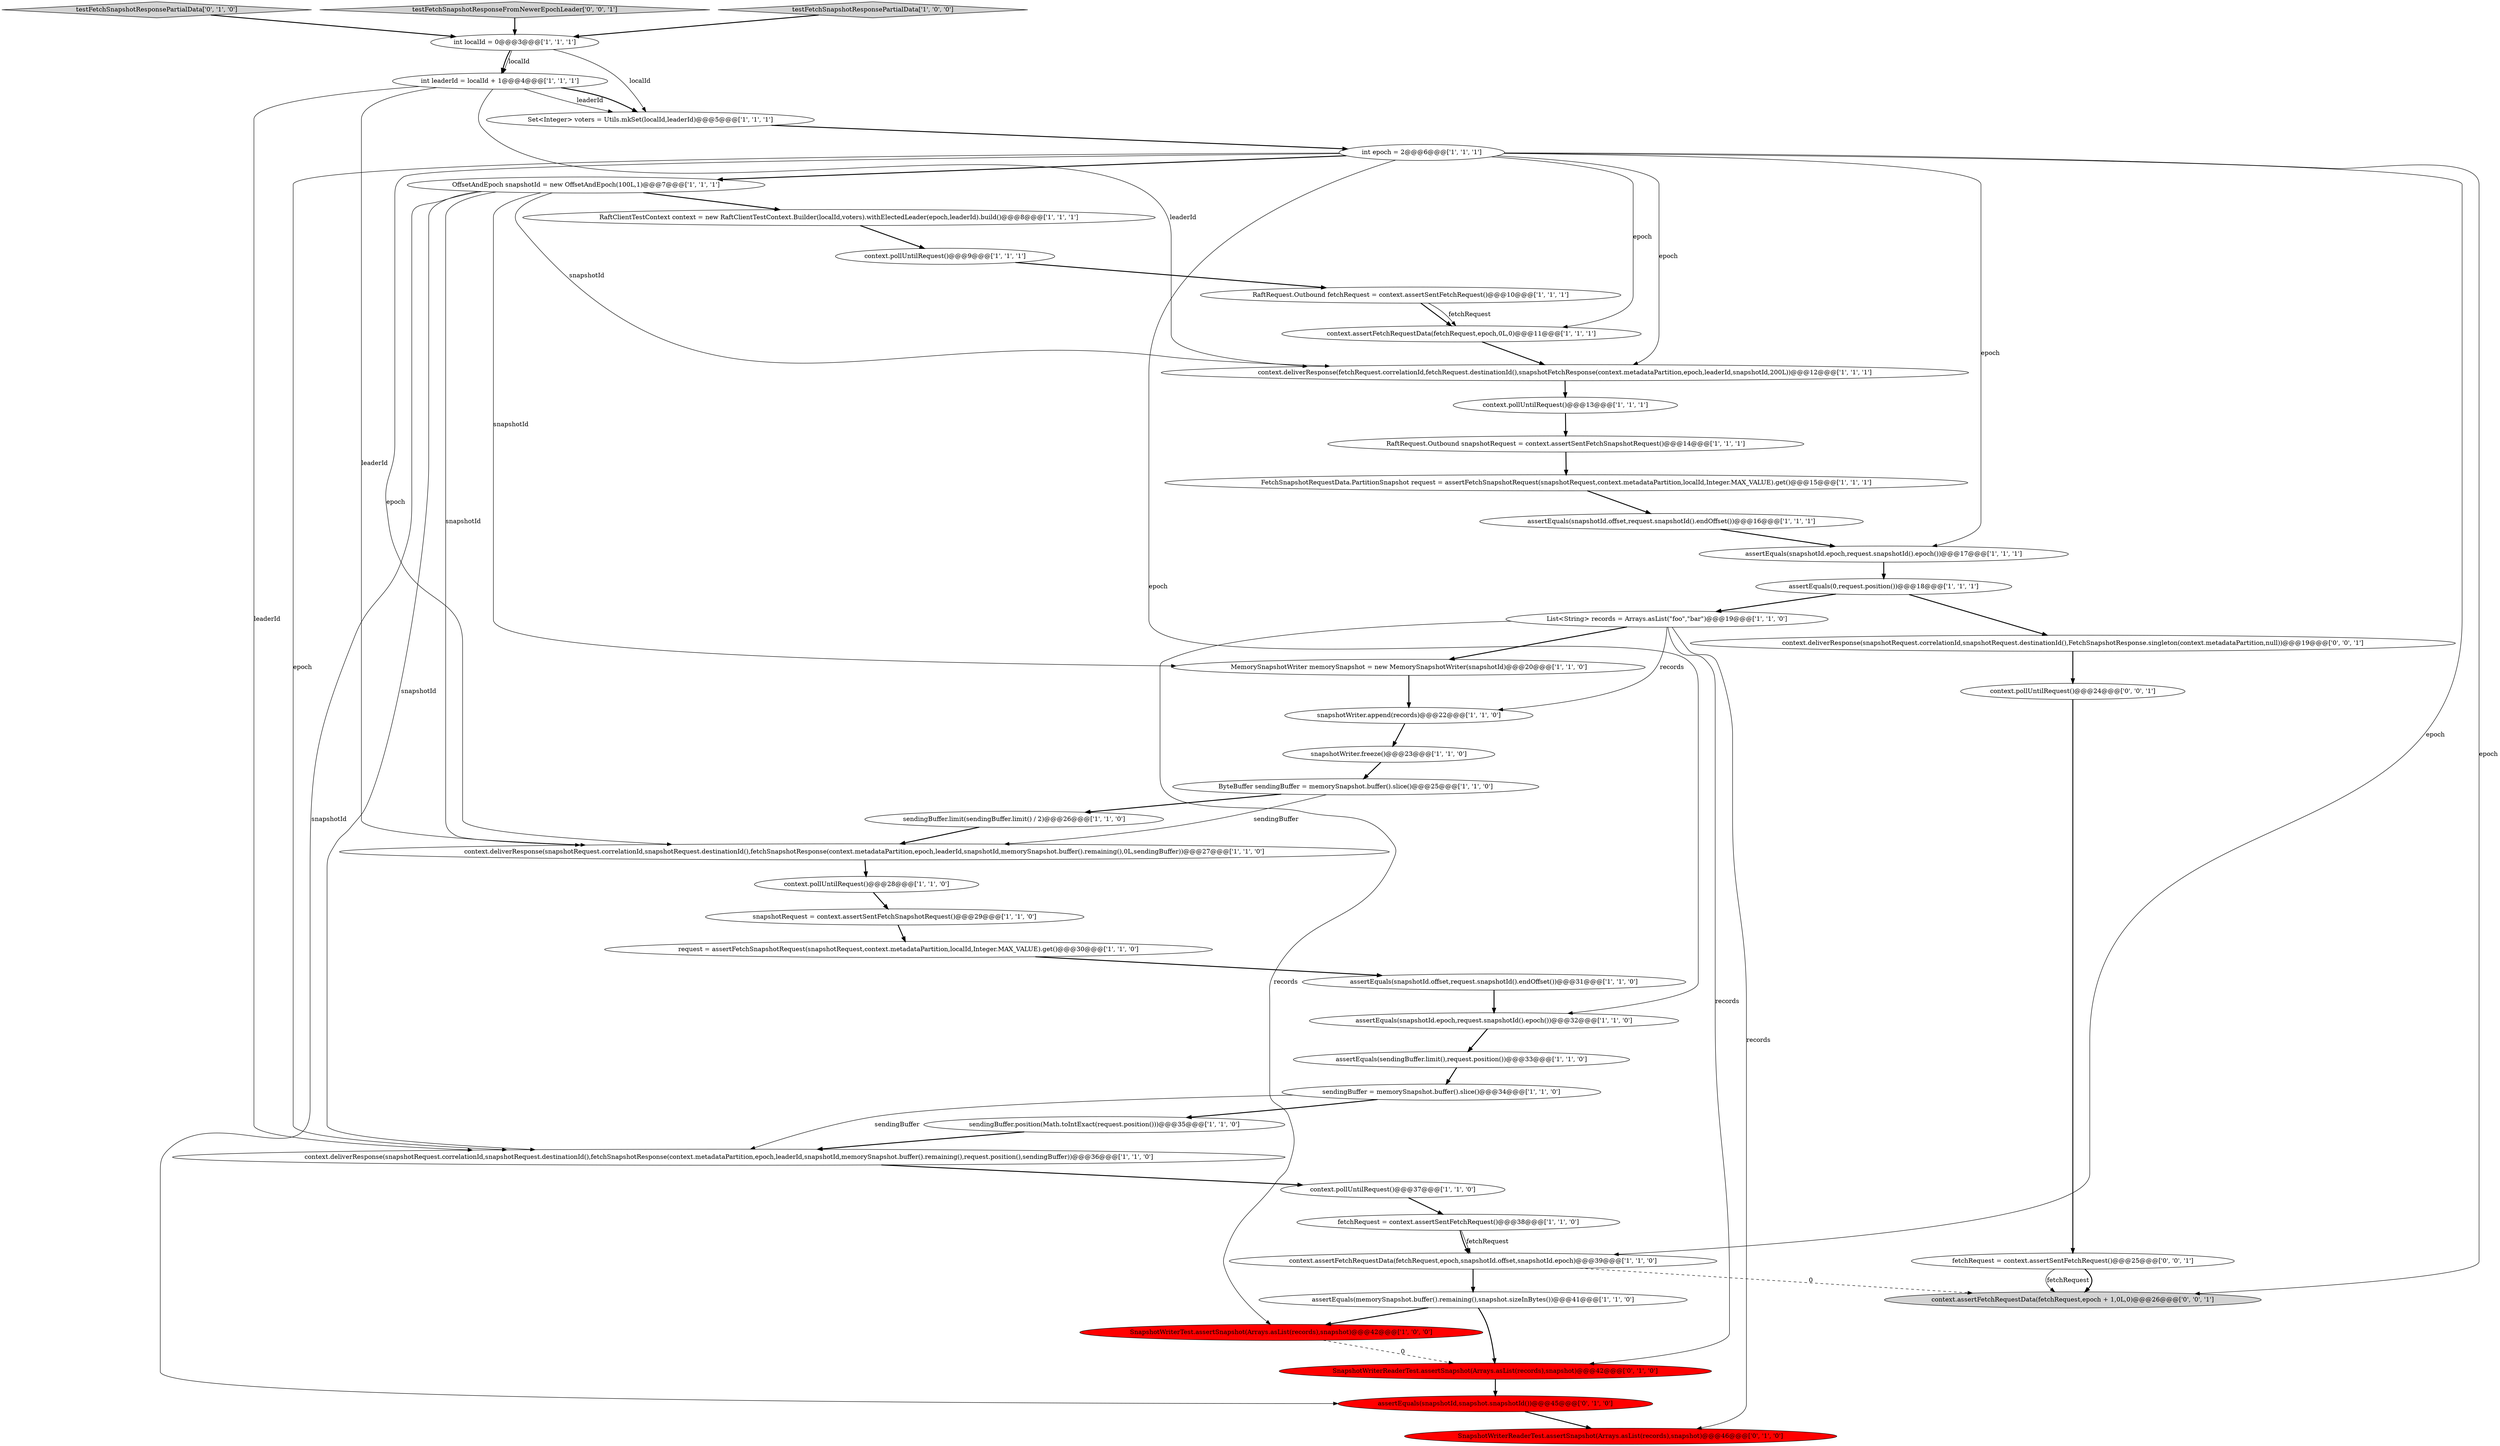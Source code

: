 digraph {
10 [style = filled, label = "snapshotWriter.append(records)@@@22@@@['1', '1', '0']", fillcolor = white, shape = ellipse image = "AAA0AAABBB1BBB"];
38 [style = filled, label = "testFetchSnapshotResponsePartialData['0', '1', '0']", fillcolor = lightgray, shape = diamond image = "AAA0AAABBB2BBB"];
45 [style = filled, label = "context.pollUntilRequest()@@@24@@@['0', '0', '1']", fillcolor = white, shape = ellipse image = "AAA0AAABBB3BBB"];
24 [style = filled, label = "context.assertFetchRequestData(fetchRequest,epoch,0L,0)@@@11@@@['1', '1', '1']", fillcolor = white, shape = ellipse image = "AAA0AAABBB1BBB"];
40 [style = filled, label = "SnapshotWriterReaderTest.assertSnapshot(Arrays.asList(records),snapshot)@@@42@@@['0', '1', '0']", fillcolor = red, shape = ellipse image = "AAA1AAABBB2BBB"];
36 [style = filled, label = "snapshotRequest = context.assertSentFetchSnapshotRequest()@@@29@@@['1', '1', '0']", fillcolor = white, shape = ellipse image = "AAA0AAABBB1BBB"];
26 [style = filled, label = "context.deliverResponse(snapshotRequest.correlationId,snapshotRequest.destinationId(),fetchSnapshotResponse(context.metadataPartition,epoch,leaderId,snapshotId,memorySnapshot.buffer().remaining(),request.position(),sendingBuffer))@@@36@@@['1', '1', '0']", fillcolor = white, shape = ellipse image = "AAA0AAABBB1BBB"];
34 [style = filled, label = "assertEquals(snapshotId.offset,request.snapshotId().endOffset())@@@31@@@['1', '1', '0']", fillcolor = white, shape = ellipse image = "AAA0AAABBB1BBB"];
16 [style = filled, label = "context.pollUntilRequest()@@@37@@@['1', '1', '0']", fillcolor = white, shape = ellipse image = "AAA0AAABBB1BBB"];
1 [style = filled, label = "RaftRequest.Outbound snapshotRequest = context.assertSentFetchSnapshotRequest()@@@14@@@['1', '1', '1']", fillcolor = white, shape = ellipse image = "AAA0AAABBB1BBB"];
11 [style = filled, label = "context.deliverResponse(snapshotRequest.correlationId,snapshotRequest.destinationId(),fetchSnapshotResponse(context.metadataPartition,epoch,leaderId,snapshotId,memorySnapshot.buffer().remaining(),0L,sendingBuffer))@@@27@@@['1', '1', '0']", fillcolor = white, shape = ellipse image = "AAA0AAABBB1BBB"];
5 [style = filled, label = "context.pollUntilRequest()@@@9@@@['1', '1', '1']", fillcolor = white, shape = ellipse image = "AAA0AAABBB1BBB"];
27 [style = filled, label = "snapshotWriter.freeze()@@@23@@@['1', '1', '0']", fillcolor = white, shape = ellipse image = "AAA0AAABBB1BBB"];
44 [style = filled, label = "testFetchSnapshotResponseFromNewerEpochLeader['0', '0', '1']", fillcolor = lightgray, shape = diamond image = "AAA0AAABBB3BBB"];
4 [style = filled, label = "assertEquals(sendingBuffer.limit(),request.position())@@@33@@@['1', '1', '0']", fillcolor = white, shape = ellipse image = "AAA0AAABBB1BBB"];
9 [style = filled, label = "context.deliverResponse(fetchRequest.correlationId,fetchRequest.destinationId(),snapshotFetchResponse(context.metadataPartition,epoch,leaderId,snapshotId,200L))@@@12@@@['1', '1', '1']", fillcolor = white, shape = ellipse image = "AAA0AAABBB1BBB"];
18 [style = filled, label = "fetchRequest = context.assertSentFetchRequest()@@@38@@@['1', '1', '0']", fillcolor = white, shape = ellipse image = "AAA0AAABBB1BBB"];
37 [style = filled, label = "int leaderId = localId + 1@@@4@@@['1', '1', '1']", fillcolor = white, shape = ellipse image = "AAA0AAABBB1BBB"];
15 [style = filled, label = "List<String> records = Arrays.asList(\"foo\",\"bar\")@@@19@@@['1', '1', '0']", fillcolor = white, shape = ellipse image = "AAA0AAABBB1BBB"];
23 [style = filled, label = "OffsetAndEpoch snapshotId = new OffsetAndEpoch(100L,1)@@@7@@@['1', '1', '1']", fillcolor = white, shape = ellipse image = "AAA0AAABBB1BBB"];
29 [style = filled, label = "sendingBuffer.limit(sendingBuffer.limit() / 2)@@@26@@@['1', '1', '0']", fillcolor = white, shape = ellipse image = "AAA0AAABBB1BBB"];
21 [style = filled, label = "assertEquals(snapshotId.offset,request.snapshotId().endOffset())@@@16@@@['1', '1', '1']", fillcolor = white, shape = ellipse image = "AAA0AAABBB1BBB"];
7 [style = filled, label = "context.pollUntilRequest()@@@28@@@['1', '1', '0']", fillcolor = white, shape = ellipse image = "AAA0AAABBB1BBB"];
35 [style = filled, label = "assertEquals(snapshotId.epoch,request.snapshotId().epoch())@@@17@@@['1', '1', '1']", fillcolor = white, shape = ellipse image = "AAA0AAABBB1BBB"];
8 [style = filled, label = "ByteBuffer sendingBuffer = memorySnapshot.buffer().slice()@@@25@@@['1', '1', '0']", fillcolor = white, shape = ellipse image = "AAA0AAABBB1BBB"];
22 [style = filled, label = "testFetchSnapshotResponsePartialData['1', '0', '0']", fillcolor = lightgray, shape = diamond image = "AAA0AAABBB1BBB"];
25 [style = filled, label = "sendingBuffer = memorySnapshot.buffer().slice()@@@34@@@['1', '1', '0']", fillcolor = white, shape = ellipse image = "AAA0AAABBB1BBB"];
12 [style = filled, label = "assertEquals(snapshotId.epoch,request.snapshotId().epoch())@@@32@@@['1', '1', '0']", fillcolor = white, shape = ellipse image = "AAA0AAABBB1BBB"];
28 [style = filled, label = "assertEquals(0,request.position())@@@18@@@['1', '1', '1']", fillcolor = white, shape = ellipse image = "AAA0AAABBB1BBB"];
17 [style = filled, label = "FetchSnapshotRequestData.PartitionSnapshot request = assertFetchSnapshotRequest(snapshotRequest,context.metadataPartition,localId,Integer.MAX_VALUE).get()@@@15@@@['1', '1', '1']", fillcolor = white, shape = ellipse image = "AAA0AAABBB1BBB"];
13 [style = filled, label = "int epoch = 2@@@6@@@['1', '1', '1']", fillcolor = white, shape = ellipse image = "AAA0AAABBB1BBB"];
19 [style = filled, label = "RaftRequest.Outbound fetchRequest = context.assertSentFetchRequest()@@@10@@@['1', '1', '1']", fillcolor = white, shape = ellipse image = "AAA0AAABBB1BBB"];
41 [style = filled, label = "SnapshotWriterReaderTest.assertSnapshot(Arrays.asList(records),snapshot)@@@46@@@['0', '1', '0']", fillcolor = red, shape = ellipse image = "AAA1AAABBB2BBB"];
14 [style = filled, label = "context.pollUntilRequest()@@@13@@@['1', '1', '1']", fillcolor = white, shape = ellipse image = "AAA0AAABBB1BBB"];
20 [style = filled, label = "sendingBuffer.position(Math.toIntExact(request.position()))@@@35@@@['1', '1', '0']", fillcolor = white, shape = ellipse image = "AAA0AAABBB1BBB"];
32 [style = filled, label = "SnapshotWriterTest.assertSnapshot(Arrays.asList(records),snapshot)@@@42@@@['1', '0', '0']", fillcolor = red, shape = ellipse image = "AAA1AAABBB1BBB"];
43 [style = filled, label = "context.deliverResponse(snapshotRequest.correlationId,snapshotRequest.destinationId(),FetchSnapshotResponse.singleton(context.metadataPartition,null))@@@19@@@['0', '0', '1']", fillcolor = white, shape = ellipse image = "AAA0AAABBB3BBB"];
6 [style = filled, label = "assertEquals(memorySnapshot.buffer().remaining(),snapshot.sizeInBytes())@@@41@@@['1', '1', '0']", fillcolor = white, shape = ellipse image = "AAA0AAABBB1BBB"];
42 [style = filled, label = "fetchRequest = context.assertSentFetchRequest()@@@25@@@['0', '0', '1']", fillcolor = white, shape = ellipse image = "AAA0AAABBB3BBB"];
33 [style = filled, label = "request = assertFetchSnapshotRequest(snapshotRequest,context.metadataPartition,localId,Integer.MAX_VALUE).get()@@@30@@@['1', '1', '0']", fillcolor = white, shape = ellipse image = "AAA0AAABBB1BBB"];
3 [style = filled, label = "int localId = 0@@@3@@@['1', '1', '1']", fillcolor = white, shape = ellipse image = "AAA0AAABBB1BBB"];
0 [style = filled, label = "Set<Integer> voters = Utils.mkSet(localId,leaderId)@@@5@@@['1', '1', '1']", fillcolor = white, shape = ellipse image = "AAA0AAABBB1BBB"];
30 [style = filled, label = "context.assertFetchRequestData(fetchRequest,epoch,snapshotId.offset,snapshotId.epoch)@@@39@@@['1', '1', '0']", fillcolor = white, shape = ellipse image = "AAA0AAABBB1BBB"];
39 [style = filled, label = "assertEquals(snapshotId,snapshot.snapshotId())@@@45@@@['0', '1', '0']", fillcolor = red, shape = ellipse image = "AAA1AAABBB2BBB"];
2 [style = filled, label = "MemorySnapshotWriter memorySnapshot = new MemorySnapshotWriter(snapshotId)@@@20@@@['1', '1', '0']", fillcolor = white, shape = ellipse image = "AAA0AAABBB1BBB"];
31 [style = filled, label = "RaftClientTestContext context = new RaftClientTestContext.Builder(localId,voters).withElectedLeader(epoch,leaderId).build()@@@8@@@['1', '1', '1']", fillcolor = white, shape = ellipse image = "AAA0AAABBB1BBB"];
46 [style = filled, label = "context.assertFetchRequestData(fetchRequest,epoch + 1,0L,0)@@@26@@@['0', '0', '1']", fillcolor = lightgray, shape = ellipse image = "AAA0AAABBB3BBB"];
37->0 [style = solid, label="leaderId"];
37->11 [style = solid, label="leaderId"];
23->31 [style = bold, label=""];
6->32 [style = bold, label=""];
3->37 [style = solid, label="localId"];
37->0 [style = bold, label=""];
15->2 [style = bold, label=""];
13->35 [style = solid, label="epoch"];
16->18 [style = bold, label=""];
28->15 [style = bold, label=""];
23->26 [style = solid, label="snapshotId"];
42->46 [style = bold, label=""];
3->37 [style = bold, label=""];
0->13 [style = bold, label=""];
4->25 [style = bold, label=""];
15->32 [style = solid, label="records"];
10->27 [style = bold, label=""];
20->26 [style = bold, label=""];
30->46 [style = dashed, label="0"];
13->46 [style = solid, label="epoch"];
31->5 [style = bold, label=""];
13->26 [style = solid, label="epoch"];
44->3 [style = bold, label=""];
3->0 [style = solid, label="localId"];
13->30 [style = solid, label="epoch"];
18->30 [style = bold, label=""];
15->10 [style = solid, label="records"];
34->12 [style = bold, label=""];
2->10 [style = bold, label=""];
36->33 [style = bold, label=""];
30->6 [style = bold, label=""];
38->3 [style = bold, label=""];
43->45 [style = bold, label=""];
14->1 [style = bold, label=""];
23->11 [style = solid, label="snapshotId"];
37->9 [style = solid, label="leaderId"];
15->40 [style = solid, label="records"];
15->41 [style = solid, label="records"];
19->24 [style = bold, label=""];
37->26 [style = solid, label="leaderId"];
1->17 [style = bold, label=""];
5->19 [style = bold, label=""];
35->28 [style = bold, label=""];
26->16 [style = bold, label=""];
22->3 [style = bold, label=""];
25->20 [style = bold, label=""];
42->46 [style = solid, label="fetchRequest"];
29->11 [style = bold, label=""];
40->39 [style = bold, label=""];
28->43 [style = bold, label=""];
32->40 [style = dashed, label="0"];
8->11 [style = solid, label="sendingBuffer"];
12->4 [style = bold, label=""];
23->9 [style = solid, label="snapshotId"];
18->30 [style = solid, label="fetchRequest"];
7->36 [style = bold, label=""];
6->40 [style = bold, label=""];
13->23 [style = bold, label=""];
9->14 [style = bold, label=""];
45->42 [style = bold, label=""];
23->2 [style = solid, label="snapshotId"];
39->41 [style = bold, label=""];
25->26 [style = solid, label="sendingBuffer"];
21->35 [style = bold, label=""];
13->12 [style = solid, label="epoch"];
13->24 [style = solid, label="epoch"];
23->39 [style = solid, label="snapshotId"];
33->34 [style = bold, label=""];
17->21 [style = bold, label=""];
27->8 [style = bold, label=""];
13->9 [style = solid, label="epoch"];
8->29 [style = bold, label=""];
11->7 [style = bold, label=""];
24->9 [style = bold, label=""];
19->24 [style = solid, label="fetchRequest"];
13->11 [style = solid, label="epoch"];
}
